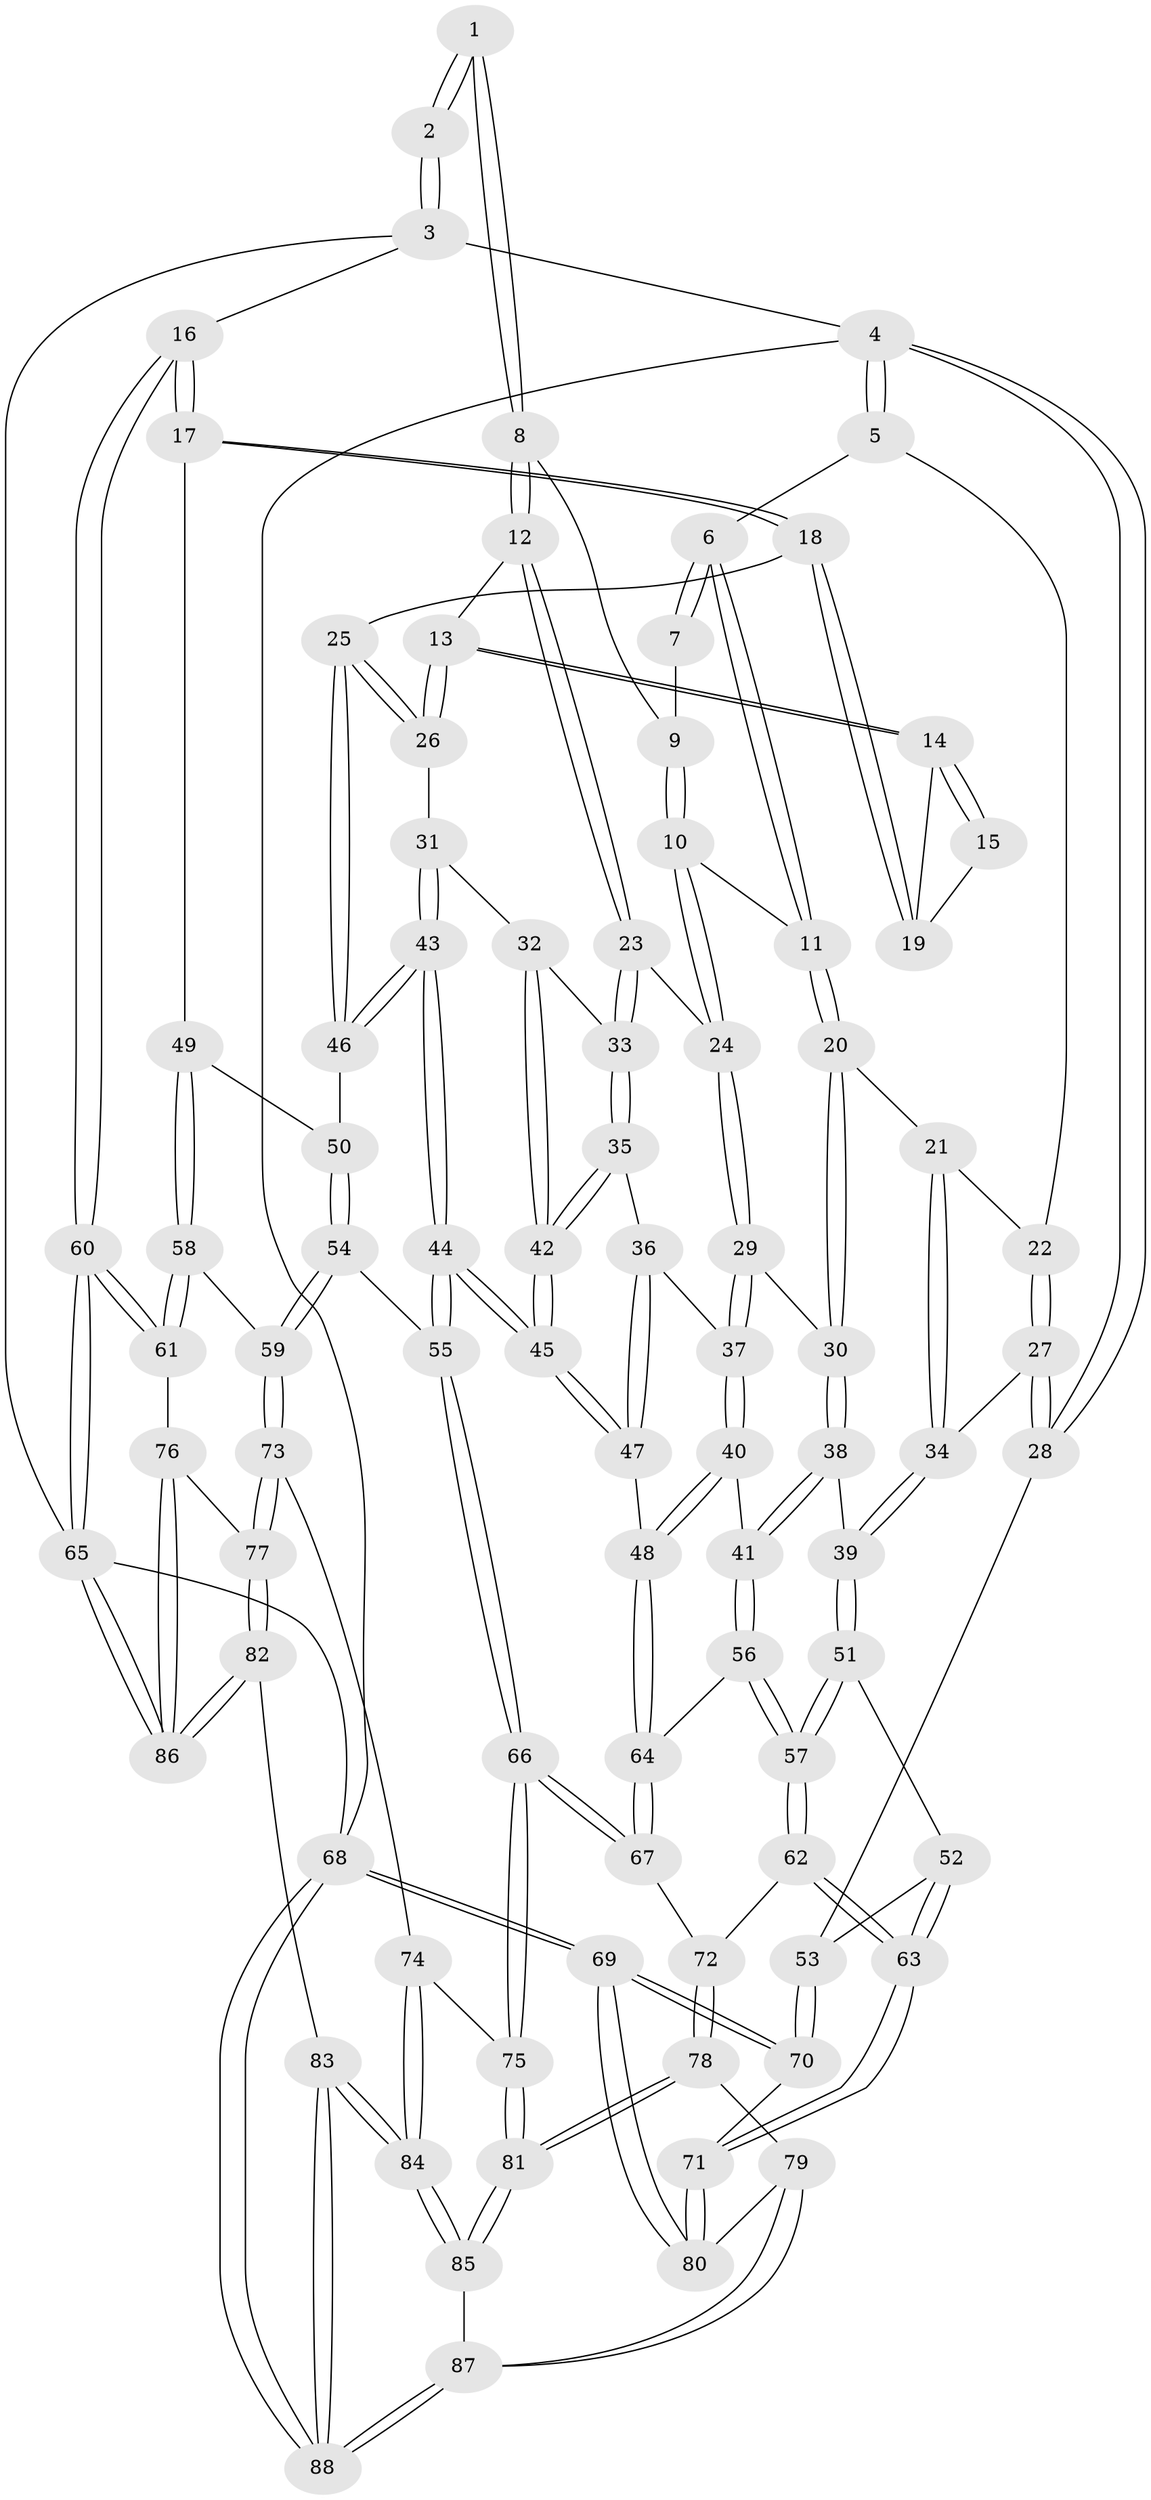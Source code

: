 // coarse degree distribution, {2: 0.11538461538461539, 4: 0.15384615384615385, 1: 0.038461538461538464, 3: 0.2692307692307692, 5: 0.19230769230769232, 7: 0.11538461538461539, 6: 0.11538461538461539}
// Generated by graph-tools (version 1.1) at 2025/05/03/04/25 22:05:35]
// undirected, 88 vertices, 217 edges
graph export_dot {
graph [start="1"]
  node [color=gray90,style=filled];
  1 [pos="+0.6864112987964088+0"];
  2 [pos="+1+0"];
  3 [pos="+1+0"];
  4 [pos="+0+0"];
  5 [pos="+0.08197484209795984+0"];
  6 [pos="+0.27147826213866433+0"];
  7 [pos="+0.4962462562339776+0"];
  8 [pos="+0.7091835145687126+0.10334267557229353"];
  9 [pos="+0.5970669813728604+0.06013158748168608"];
  10 [pos="+0.4941415251118389+0.16504833451800538"];
  11 [pos="+0.387395553342412+0.08914307178491705"];
  12 [pos="+0.7227081549204333+0.12309695469970748"];
  13 [pos="+0.7692919169317738+0.15281796700191355"];
  14 [pos="+0.8179480608081874+0.11182263808335785"];
  15 [pos="+1+0"];
  16 [pos="+1+0.32783885753731873"];
  17 [pos="+1+0.3235852670739653"];
  18 [pos="+1+0.30884850757636945"];
  19 [pos="+0.9516066477736455+0.16768724262870166"];
  20 [pos="+0.30619524363341627+0.2397256906912574"];
  21 [pos="+0.26745229822174893+0.24005806002256092"];
  22 [pos="+0.12988225370635037+0.09997390466425307"];
  23 [pos="+0.5198656458394268+0.20644228137781603"];
  24 [pos="+0.5181089639285164+0.20508232271151616"];
  25 [pos="+0.9553718533803072+0.3137274837172954"];
  26 [pos="+0.780974829694273+0.26853596014613007"];
  27 [pos="+0.07248400387605887+0.3342014457642464"];
  28 [pos="+0+0.38942680322030265"];
  29 [pos="+0.3735846252838328+0.31980905079660454"];
  30 [pos="+0.3482932905638025+0.3166780744931675"];
  31 [pos="+0.7706195591964715+0.2796302387329472"];
  32 [pos="+0.6174394035320617+0.3048395001017484"];
  33 [pos="+0.572908091816545+0.30289908846216057"];
  34 [pos="+0.11115652819423968+0.3465996020176476"];
  35 [pos="+0.5722606519601814+0.3040706575054541"];
  36 [pos="+0.5500705926839917+0.34387702775247553"];
  37 [pos="+0.437440788730533+0.36852686219519065"];
  38 [pos="+0.31967279995246634+0.3623717744979142"];
  39 [pos="+0.1721158261823341+0.40254638052442043"];
  40 [pos="+0.4346137183058386+0.39538842803158397"];
  41 [pos="+0.35779711052438323+0.5154756158674036"];
  42 [pos="+0.683335841067667+0.4954089544843156"];
  43 [pos="+0.7480892089977397+0.5133081906863973"];
  44 [pos="+0.7216302415640135+0.5707235746245953"];
  45 [pos="+0.7081732527894861+0.5663373337512198"];
  46 [pos="+0.8786288340827997+0.44707427497847413"];
  47 [pos="+0.5662079053625372+0.537338779337558"];
  48 [pos="+0.5591041261869226+0.5396850955997095"];
  49 [pos="+0.9436602693185284+0.48377694458442805"];
  50 [pos="+0.9183052479245802+0.47806355025132274"];
  51 [pos="+0.19184088636361485+0.4625717056138588"];
  52 [pos="+0.08604184180116846+0.5183010458514027"];
  53 [pos="+0+0.42883668047576673"];
  54 [pos="+0.8253869581287854+0.6291751396587446"];
  55 [pos="+0.7263733032244145+0.5787011336480601"];
  56 [pos="+0.35472970736474957+0.5493482208589207"];
  57 [pos="+0.2598107582512813+0.5838794364960626"];
  58 [pos="+0.9618441476045385+0.6476400585675335"];
  59 [pos="+0.8389765237225606+0.6375319069880795"];
  60 [pos="+1+0.6897856630972645"];
  61 [pos="+1+0.687773922315435"];
  62 [pos="+0.2119304105333574+0.6595008269488831"];
  63 [pos="+0.19148770477198965+0.6804926332723551"];
  64 [pos="+0.47295558594584375+0.5841125394174141"];
  65 [pos="+1+1"];
  66 [pos="+0.6388833992687764+0.7835584576207263"];
  67 [pos="+0.473778398963284+0.7051907862922537"];
  68 [pos="+0+1"];
  69 [pos="+0+1"];
  70 [pos="+0+0.45022459454607466"];
  71 [pos="+0.1877527497947225+0.6855270189192756"];
  72 [pos="+0.4412208127533941+0.7495536751810787"];
  73 [pos="+0.8221239293009843+0.7941241735194925"];
  74 [pos="+0.7788843942032676+0.7990571720611108"];
  75 [pos="+0.6390652611266081+0.7850750628958332"];
  76 [pos="+0.9283427950580349+0.8295588022550286"];
  77 [pos="+0.842566693679742+0.839178004844035"];
  78 [pos="+0.43400694592292943+0.7785980391567706"];
  79 [pos="+0.36433442596273174+0.8445801332994747"];
  80 [pos="+0.1866885159175699+0.6885047863434249"];
  81 [pos="+0.6150001048599832+0.942137424895999"];
  82 [pos="+0.7291767594414652+1"];
  83 [pos="+0.7157465367556756+1"];
  84 [pos="+0.645980555597382+1"];
  85 [pos="+0.6155532317072404+0.9467837318734702"];
  86 [pos="+1+1"];
  87 [pos="+0.3572953133276562+0.9113935488740085"];
  88 [pos="+0+1"];
  1 -- 2;
  1 -- 2;
  1 -- 8;
  1 -- 8;
  2 -- 3;
  2 -- 3;
  3 -- 4;
  3 -- 16;
  3 -- 65;
  4 -- 5;
  4 -- 5;
  4 -- 28;
  4 -- 28;
  4 -- 68;
  5 -- 6;
  5 -- 22;
  6 -- 7;
  6 -- 7;
  6 -- 11;
  6 -- 11;
  7 -- 9;
  8 -- 9;
  8 -- 12;
  8 -- 12;
  9 -- 10;
  9 -- 10;
  10 -- 11;
  10 -- 24;
  10 -- 24;
  11 -- 20;
  11 -- 20;
  12 -- 13;
  12 -- 23;
  12 -- 23;
  13 -- 14;
  13 -- 14;
  13 -- 26;
  13 -- 26;
  14 -- 15;
  14 -- 15;
  14 -- 19;
  15 -- 19;
  16 -- 17;
  16 -- 17;
  16 -- 60;
  16 -- 60;
  17 -- 18;
  17 -- 18;
  17 -- 49;
  18 -- 19;
  18 -- 19;
  18 -- 25;
  20 -- 21;
  20 -- 30;
  20 -- 30;
  21 -- 22;
  21 -- 34;
  21 -- 34;
  22 -- 27;
  22 -- 27;
  23 -- 24;
  23 -- 33;
  23 -- 33;
  24 -- 29;
  24 -- 29;
  25 -- 26;
  25 -- 26;
  25 -- 46;
  25 -- 46;
  26 -- 31;
  27 -- 28;
  27 -- 28;
  27 -- 34;
  28 -- 53;
  29 -- 30;
  29 -- 37;
  29 -- 37;
  30 -- 38;
  30 -- 38;
  31 -- 32;
  31 -- 43;
  31 -- 43;
  32 -- 33;
  32 -- 42;
  32 -- 42;
  33 -- 35;
  33 -- 35;
  34 -- 39;
  34 -- 39;
  35 -- 36;
  35 -- 42;
  35 -- 42;
  36 -- 37;
  36 -- 47;
  36 -- 47;
  37 -- 40;
  37 -- 40;
  38 -- 39;
  38 -- 41;
  38 -- 41;
  39 -- 51;
  39 -- 51;
  40 -- 41;
  40 -- 48;
  40 -- 48;
  41 -- 56;
  41 -- 56;
  42 -- 45;
  42 -- 45;
  43 -- 44;
  43 -- 44;
  43 -- 46;
  43 -- 46;
  44 -- 45;
  44 -- 45;
  44 -- 55;
  44 -- 55;
  45 -- 47;
  45 -- 47;
  46 -- 50;
  47 -- 48;
  48 -- 64;
  48 -- 64;
  49 -- 50;
  49 -- 58;
  49 -- 58;
  50 -- 54;
  50 -- 54;
  51 -- 52;
  51 -- 57;
  51 -- 57;
  52 -- 53;
  52 -- 63;
  52 -- 63;
  53 -- 70;
  53 -- 70;
  54 -- 55;
  54 -- 59;
  54 -- 59;
  55 -- 66;
  55 -- 66;
  56 -- 57;
  56 -- 57;
  56 -- 64;
  57 -- 62;
  57 -- 62;
  58 -- 59;
  58 -- 61;
  58 -- 61;
  59 -- 73;
  59 -- 73;
  60 -- 61;
  60 -- 61;
  60 -- 65;
  60 -- 65;
  61 -- 76;
  62 -- 63;
  62 -- 63;
  62 -- 72;
  63 -- 71;
  63 -- 71;
  64 -- 67;
  64 -- 67;
  65 -- 86;
  65 -- 86;
  65 -- 68;
  66 -- 67;
  66 -- 67;
  66 -- 75;
  66 -- 75;
  67 -- 72;
  68 -- 69;
  68 -- 69;
  68 -- 88;
  68 -- 88;
  69 -- 70;
  69 -- 70;
  69 -- 80;
  69 -- 80;
  70 -- 71;
  71 -- 80;
  71 -- 80;
  72 -- 78;
  72 -- 78;
  73 -- 74;
  73 -- 77;
  73 -- 77;
  74 -- 75;
  74 -- 84;
  74 -- 84;
  75 -- 81;
  75 -- 81;
  76 -- 77;
  76 -- 86;
  76 -- 86;
  77 -- 82;
  77 -- 82;
  78 -- 79;
  78 -- 81;
  78 -- 81;
  79 -- 80;
  79 -- 87;
  79 -- 87;
  81 -- 85;
  81 -- 85;
  82 -- 83;
  82 -- 86;
  82 -- 86;
  83 -- 84;
  83 -- 84;
  83 -- 88;
  83 -- 88;
  84 -- 85;
  84 -- 85;
  85 -- 87;
  87 -- 88;
  87 -- 88;
}
